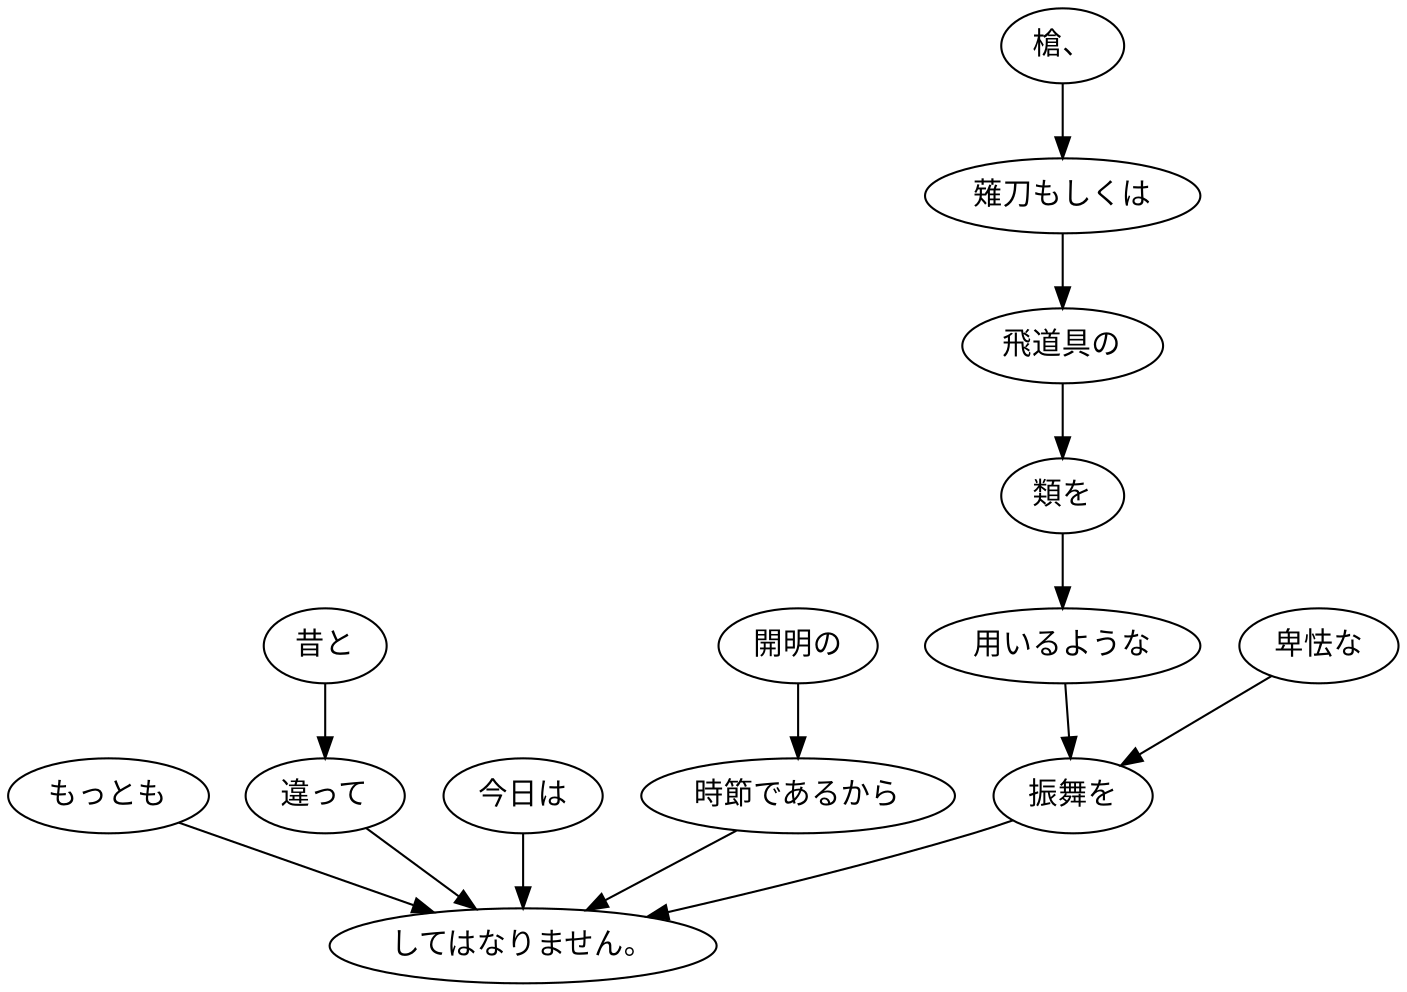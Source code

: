 digraph graph8625 {
	node0 [label="もっとも"];
	node1 [label="昔と"];
	node2 [label="違って"];
	node3 [label="今日は"];
	node4 [label="開明の"];
	node5 [label="時節であるから"];
	node6 [label="槍、"];
	node7 [label="薙刀もしくは"];
	node8 [label="飛道具の"];
	node9 [label="類を"];
	node10 [label="用いるような"];
	node11 [label="卑怯な"];
	node12 [label="振舞を"];
	node13 [label="してはなりません。"];
	node0 -> node13;
	node1 -> node2;
	node2 -> node13;
	node3 -> node13;
	node4 -> node5;
	node5 -> node13;
	node6 -> node7;
	node7 -> node8;
	node8 -> node9;
	node9 -> node10;
	node10 -> node12;
	node11 -> node12;
	node12 -> node13;
}
